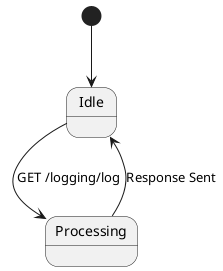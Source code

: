 @startuml
[*] --> Idle
Idle --> Processing : GET /logging/log
Processing --> Idle : Response Sent
@enduml
